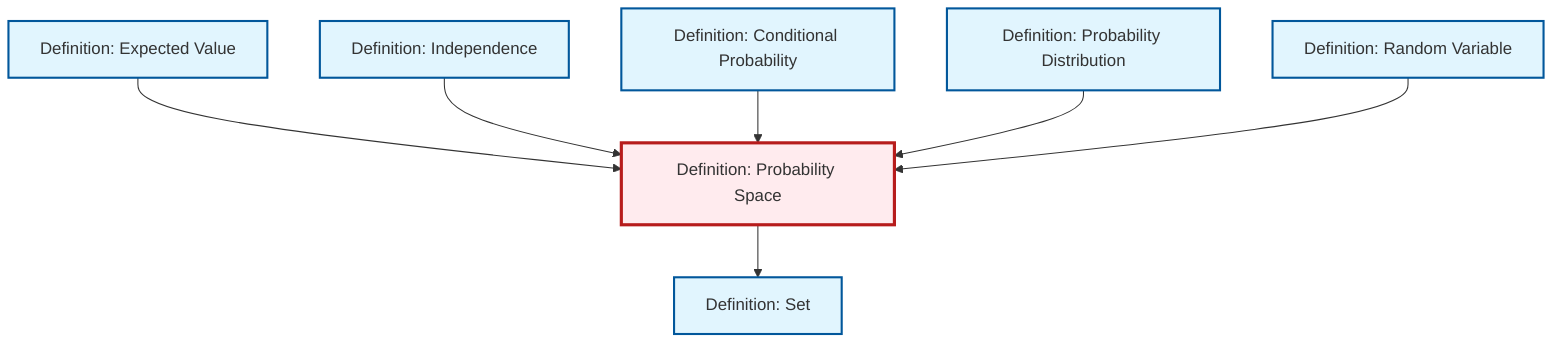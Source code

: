graph TD
    classDef definition fill:#e1f5fe,stroke:#01579b,stroke-width:2px
    classDef theorem fill:#f3e5f5,stroke:#4a148c,stroke-width:2px
    classDef axiom fill:#fff3e0,stroke:#e65100,stroke-width:2px
    classDef example fill:#e8f5e9,stroke:#1b5e20,stroke-width:2px
    classDef current fill:#ffebee,stroke:#b71c1c,stroke-width:3px
    def-probability-space["Definition: Probability Space"]:::definition
    def-random-variable["Definition: Random Variable"]:::definition
    def-probability-distribution["Definition: Probability Distribution"]:::definition
    def-independence["Definition: Independence"]:::definition
    def-set["Definition: Set"]:::definition
    def-conditional-probability["Definition: Conditional Probability"]:::definition
    def-expectation["Definition: Expected Value"]:::definition
    def-expectation --> def-probability-space
    def-independence --> def-probability-space
    def-conditional-probability --> def-probability-space
    def-probability-distribution --> def-probability-space
    def-probability-space --> def-set
    def-random-variable --> def-probability-space
    class def-probability-space current